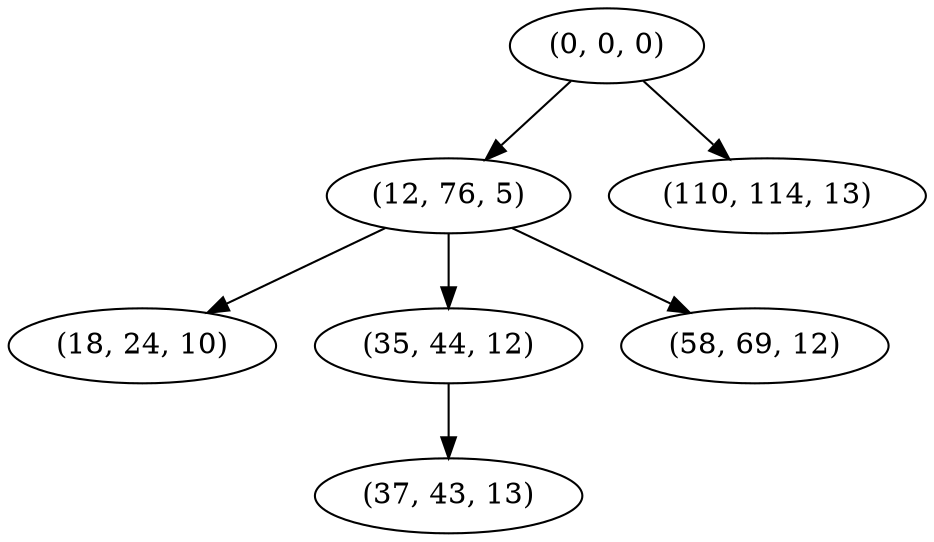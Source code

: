 digraph tree {
    "(0, 0, 0)";
    "(12, 76, 5)";
    "(18, 24, 10)";
    "(35, 44, 12)";
    "(37, 43, 13)";
    "(58, 69, 12)";
    "(110, 114, 13)";
    "(0, 0, 0)" -> "(12, 76, 5)";
    "(0, 0, 0)" -> "(110, 114, 13)";
    "(12, 76, 5)" -> "(18, 24, 10)";
    "(12, 76, 5)" -> "(35, 44, 12)";
    "(12, 76, 5)" -> "(58, 69, 12)";
    "(35, 44, 12)" -> "(37, 43, 13)";
}
